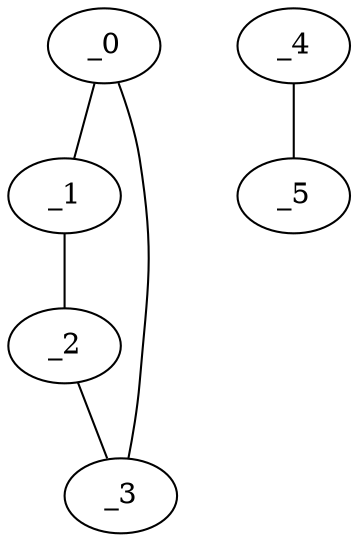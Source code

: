 graph EP1_0118 {
	_0	 [x="2.29054",
		y="2.56295"];
	_1	 [x="2.52182",
		y="1.28764"];
	_0 -- _1;
	_3	 [x="0.980792",
		y="3.05332"];
	_0 -- _3;
	_2	 [x="0.999596",
		y="1.19234"];
	_1 -- _2;
	_2 -- _3;
	_4	 [x="0.452479",
		y="1.22006"];
	_5	 [x="2.44568",
		y="2.13444"];
	_4 -- _5;
}
